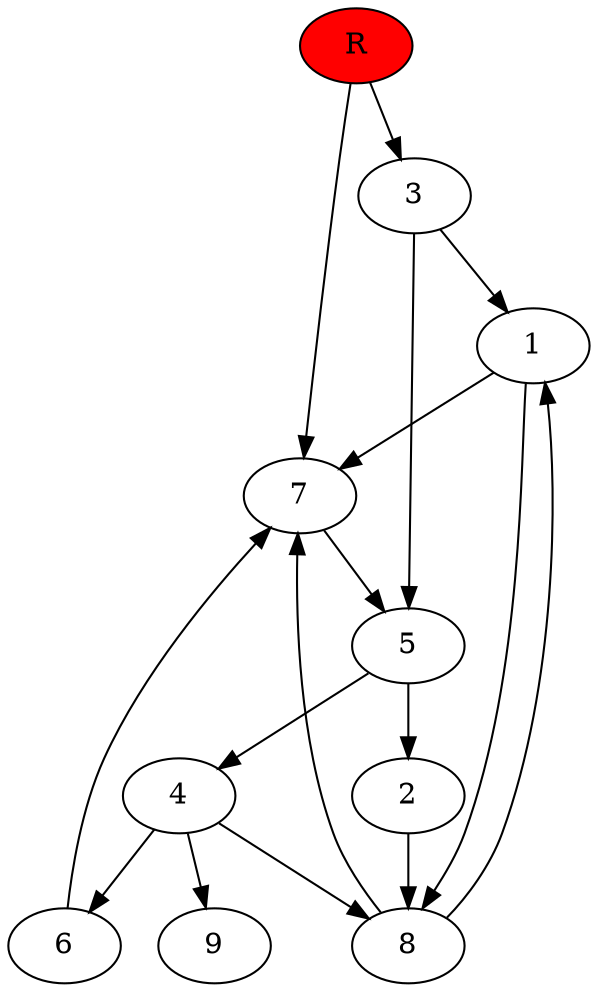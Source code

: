 digraph prb29471 {
	1
	2
	3
	4
	5
	6
	7
	8
	R [fillcolor="#ff0000" style=filled]
	1 -> 7
	1 -> 8
	2 -> 8
	3 -> 1
	3 -> 5
	4 -> 6
	4 -> 8
	4 -> 9
	5 -> 2
	5 -> 4
	6 -> 7
	7 -> 5
	8 -> 1
	8 -> 7
	R -> 3
	R -> 7
}
